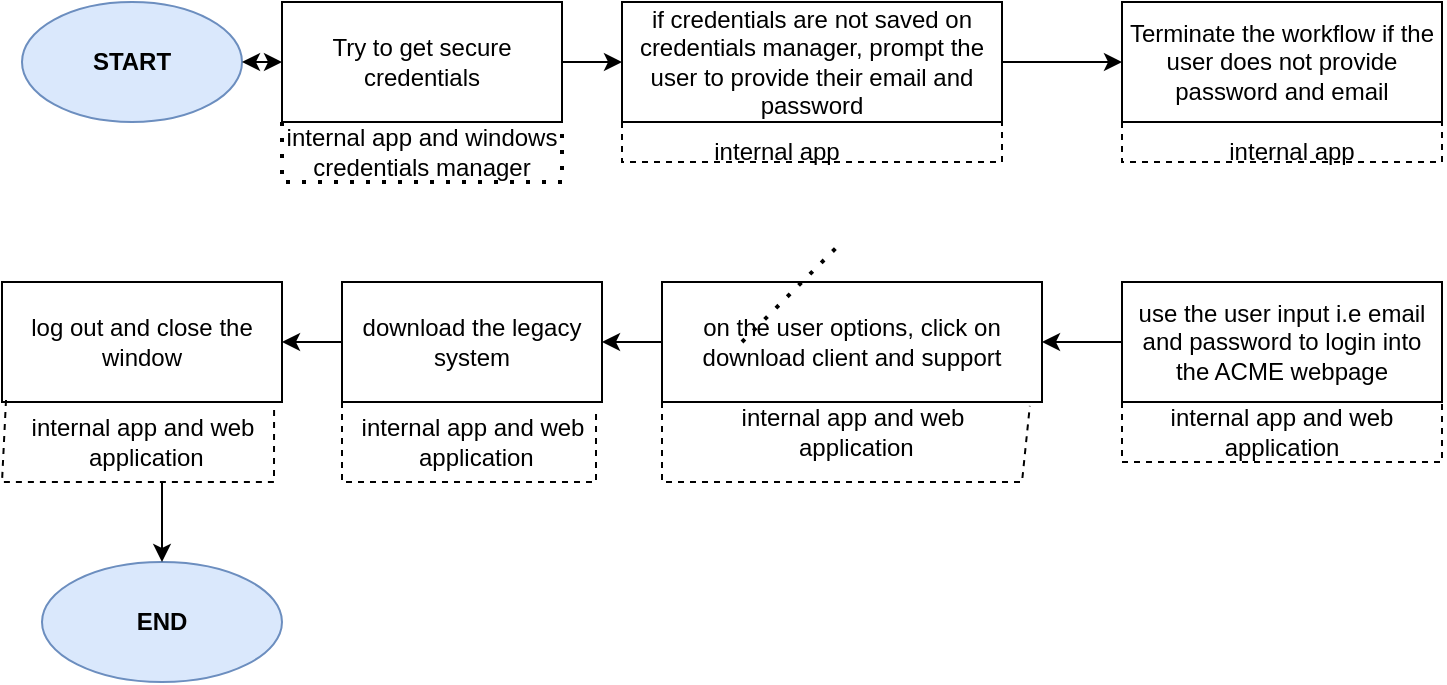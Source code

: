 <mxfile version="21.7.2" type="device">
  <diagram name="Page-1" id="9DxLFLcOH6YBi1vv-unC">
    <mxGraphModel dx="880" dy="425" grid="1" gridSize="10" guides="1" tooltips="1" connect="1" arrows="1" fold="1" page="1" pageScale="1" pageWidth="850" pageHeight="1100" math="0" shadow="0">
      <root>
        <mxCell id="0" />
        <mxCell id="1" parent="0" />
        <mxCell id="MGjnhTje5mc4lzbRgxG5-1" value="&lt;b&gt;START&lt;/b&gt;" style="ellipse;whiteSpace=wrap;html=1;fillColor=#dae8fc;strokeColor=#6c8ebf;" vertex="1" parent="1">
          <mxGeometry x="40" y="80" width="110" height="60" as="geometry" />
        </mxCell>
        <mxCell id="MGjnhTje5mc4lzbRgxG5-2" value="&lt;b&gt;END&lt;/b&gt;" style="ellipse;whiteSpace=wrap;html=1;fillColor=#dae8fc;strokeColor=#6c8ebf;" vertex="1" parent="1">
          <mxGeometry x="50" y="360" width="120" height="60" as="geometry" />
        </mxCell>
        <mxCell id="MGjnhTje5mc4lzbRgxG5-3" value="if credentials are not saved on credentials manager, prompt the user to provide their email and password" style="rounded=0;whiteSpace=wrap;html=1;" vertex="1" parent="1">
          <mxGeometry x="340" y="80" width="190" height="60" as="geometry" />
        </mxCell>
        <mxCell id="MGjnhTje5mc4lzbRgxG5-4" value="Try to get secure credentials" style="rounded=0;whiteSpace=wrap;html=1;" vertex="1" parent="1">
          <mxGeometry x="170" y="80" width="140" height="60" as="geometry" />
        </mxCell>
        <mxCell id="MGjnhTje5mc4lzbRgxG5-5" value="Terminate the workflow if the user does not provide password and email" style="rounded=0;whiteSpace=wrap;html=1;" vertex="1" parent="1">
          <mxGeometry x="590" y="80" width="160" height="60" as="geometry" />
        </mxCell>
        <mxCell id="MGjnhTje5mc4lzbRgxG5-6" value="use the user input i.e email and password to login into the ACME webpage" style="rounded=0;whiteSpace=wrap;html=1;" vertex="1" parent="1">
          <mxGeometry x="590" y="220" width="160" height="60" as="geometry" />
        </mxCell>
        <mxCell id="MGjnhTje5mc4lzbRgxG5-7" value="on the user options, click on download client and support" style="rounded=0;whiteSpace=wrap;html=1;" vertex="1" parent="1">
          <mxGeometry x="360" y="220" width="190" height="60" as="geometry" />
        </mxCell>
        <mxCell id="MGjnhTje5mc4lzbRgxG5-8" value="download the legacy system" style="rounded=0;whiteSpace=wrap;html=1;" vertex="1" parent="1">
          <mxGeometry x="200" y="220" width="130" height="60" as="geometry" />
        </mxCell>
        <mxCell id="MGjnhTje5mc4lzbRgxG5-9" value="log out and close the window" style="rounded=0;whiteSpace=wrap;html=1;" vertex="1" parent="1">
          <mxGeometry x="30" y="220" width="140" height="60" as="geometry" />
        </mxCell>
        <mxCell id="MGjnhTje5mc4lzbRgxG5-12" value="internal app and windows credentials manager" style="text;html=1;strokeColor=none;fillColor=none;align=center;verticalAlign=middle;whiteSpace=wrap;rounded=0;" vertex="1" parent="1">
          <mxGeometry x="170" y="140" width="140" height="30" as="geometry" />
        </mxCell>
        <mxCell id="MGjnhTje5mc4lzbRgxG5-13" value="internal app" style="text;html=1;strokeColor=none;fillColor=none;align=center;verticalAlign=middle;whiteSpace=wrap;rounded=0;" vertex="1" parent="1">
          <mxGeometry x="365" y="140" width="105" height="30" as="geometry" />
        </mxCell>
        <mxCell id="MGjnhTje5mc4lzbRgxG5-14" value="internal app" style="text;html=1;strokeColor=none;fillColor=none;align=center;verticalAlign=middle;whiteSpace=wrap;rounded=0;" vertex="1" parent="1">
          <mxGeometry x="630" y="140" width="90" height="30" as="geometry" />
        </mxCell>
        <mxCell id="MGjnhTje5mc4lzbRgxG5-15" value="internal app and web application" style="text;html=1;strokeColor=none;fillColor=none;align=center;verticalAlign=middle;whiteSpace=wrap;rounded=0;" vertex="1" parent="1">
          <mxGeometry x="610" y="280" width="120" height="30" as="geometry" />
        </mxCell>
        <mxCell id="MGjnhTje5mc4lzbRgxG5-16" value="internal app and web&lt;br&gt;&amp;nbsp;application" style="text;html=1;align=center;verticalAlign=middle;resizable=0;points=[];autosize=1;strokeColor=none;fillColor=none;" vertex="1" parent="1">
          <mxGeometry x="390" y="275" width="130" height="40" as="geometry" />
        </mxCell>
        <mxCell id="MGjnhTje5mc4lzbRgxG5-17" value="internal app and web&lt;br&gt;&amp;nbsp;application" style="text;html=1;align=center;verticalAlign=middle;resizable=0;points=[];autosize=1;strokeColor=none;fillColor=none;" vertex="1" parent="1">
          <mxGeometry x="200" y="280" width="130" height="40" as="geometry" />
        </mxCell>
        <mxCell id="MGjnhTje5mc4lzbRgxG5-18" value="internal app and web&lt;br&gt;&amp;nbsp;application" style="text;html=1;align=center;verticalAlign=middle;resizable=0;points=[];autosize=1;strokeColor=none;fillColor=none;" vertex="1" parent="1">
          <mxGeometry x="35" y="280" width="130" height="40" as="geometry" />
        </mxCell>
        <mxCell id="MGjnhTje5mc4lzbRgxG5-20" value="" style="endArrow=classic;html=1;rounded=0;entryX=0;entryY=0.5;entryDx=0;entryDy=0;exitX=1;exitY=0.5;exitDx=0;exitDy=0;" edge="1" parent="1" source="MGjnhTje5mc4lzbRgxG5-3" target="MGjnhTje5mc4lzbRgxG5-5">
          <mxGeometry width="50" height="50" relative="1" as="geometry">
            <mxPoint x="400" y="250" as="sourcePoint" />
            <mxPoint x="450" y="200" as="targetPoint" />
          </mxGeometry>
        </mxCell>
        <mxCell id="MGjnhTje5mc4lzbRgxG5-21" value="" style="endArrow=classic;html=1;rounded=0;entryX=0;entryY=0.5;entryDx=0;entryDy=0;exitX=1;exitY=0.5;exitDx=0;exitDy=0;" edge="1" parent="1" source="MGjnhTje5mc4lzbRgxG5-4" target="MGjnhTje5mc4lzbRgxG5-3">
          <mxGeometry width="50" height="50" relative="1" as="geometry">
            <mxPoint x="400" y="250" as="sourcePoint" />
            <mxPoint x="450" y="200" as="targetPoint" />
          </mxGeometry>
        </mxCell>
        <mxCell id="MGjnhTje5mc4lzbRgxG5-22" value="" style="endArrow=classic;html=1;rounded=0;entryX=1;entryY=0.5;entryDx=0;entryDy=0;" edge="1" parent="1" target="MGjnhTje5mc4lzbRgxG5-8">
          <mxGeometry width="50" height="50" relative="1" as="geometry">
            <mxPoint x="360" y="250" as="sourcePoint" />
            <mxPoint x="450" y="200" as="targetPoint" />
          </mxGeometry>
        </mxCell>
        <mxCell id="MGjnhTje5mc4lzbRgxG5-23" value="" style="endArrow=classic;html=1;rounded=0;entryX=1;entryY=0.5;entryDx=0;entryDy=0;exitX=0;exitY=0.5;exitDx=0;exitDy=0;" edge="1" parent="1" source="MGjnhTje5mc4lzbRgxG5-6" target="MGjnhTje5mc4lzbRgxG5-7">
          <mxGeometry width="50" height="50" relative="1" as="geometry">
            <mxPoint x="400" y="250" as="sourcePoint" />
            <mxPoint x="450" y="200" as="targetPoint" />
          </mxGeometry>
        </mxCell>
        <mxCell id="MGjnhTje5mc4lzbRgxG5-25" value="" style="endArrow=classic;html=1;rounded=0;entryX=1;entryY=0.5;entryDx=0;entryDy=0;exitX=0;exitY=0.5;exitDx=0;exitDy=0;" edge="1" parent="1" source="MGjnhTje5mc4lzbRgxG5-8" target="MGjnhTje5mc4lzbRgxG5-9">
          <mxGeometry width="50" height="50" relative="1" as="geometry">
            <mxPoint x="400" y="250" as="sourcePoint" />
            <mxPoint x="450" y="200" as="targetPoint" />
          </mxGeometry>
        </mxCell>
        <mxCell id="MGjnhTje5mc4lzbRgxG5-29" value="" style="endArrow=none;dashed=1;html=1;rounded=0;entryX=1;entryY=1;entryDx=0;entryDy=0;exitX=0;exitY=1;exitDx=0;exitDy=0;" edge="1" parent="1" source="MGjnhTje5mc4lzbRgxG5-5" target="MGjnhTje5mc4lzbRgxG5-5">
          <mxGeometry width="50" height="50" relative="1" as="geometry">
            <mxPoint x="400" y="250" as="sourcePoint" />
            <mxPoint x="450" y="200" as="targetPoint" />
            <Array as="points">
              <mxPoint x="590" y="160" />
              <mxPoint x="750" y="160" />
            </Array>
          </mxGeometry>
        </mxCell>
        <mxCell id="MGjnhTje5mc4lzbRgxG5-32" value="" style="endArrow=none;dashed=1;html=1;rounded=0;entryX=1;entryY=1;entryDx=0;entryDy=0;exitX=0;exitY=1;exitDx=0;exitDy=0;" edge="1" parent="1" source="MGjnhTje5mc4lzbRgxG5-3" target="MGjnhTje5mc4lzbRgxG5-3">
          <mxGeometry width="50" height="50" relative="1" as="geometry">
            <mxPoint x="400" y="250" as="sourcePoint" />
            <mxPoint x="450" y="200" as="targetPoint" />
            <Array as="points">
              <mxPoint x="340" y="160" />
              <mxPoint x="530" y="160" />
            </Array>
          </mxGeometry>
        </mxCell>
        <mxCell id="MGjnhTje5mc4lzbRgxG5-33" value="" style="endArrow=none;dashed=1;html=1;dashPattern=1 3;strokeWidth=2;rounded=0;entryX=1;entryY=0;entryDx=0;entryDy=0;exitX=0;exitY=0;exitDx=0;exitDy=0;" edge="1" parent="1" source="MGjnhTje5mc4lzbRgxG5-12" target="MGjnhTje5mc4lzbRgxG5-12">
          <mxGeometry width="50" height="50" relative="1" as="geometry">
            <mxPoint x="400" y="250" as="sourcePoint" />
            <mxPoint x="450" y="200" as="targetPoint" />
            <Array as="points">
              <mxPoint x="170" y="170" />
              <mxPoint x="310" y="170" />
            </Array>
          </mxGeometry>
        </mxCell>
        <mxCell id="MGjnhTje5mc4lzbRgxG5-34" value="" style="endArrow=none;dashed=1;html=1;rounded=0;entryX=1;entryY=1;entryDx=0;entryDy=0;exitX=0;exitY=1;exitDx=0;exitDy=0;" edge="1" parent="1" source="MGjnhTje5mc4lzbRgxG5-6" target="MGjnhTje5mc4lzbRgxG5-6">
          <mxGeometry width="50" height="50" relative="1" as="geometry">
            <mxPoint x="400" y="250" as="sourcePoint" />
            <mxPoint x="450" y="200" as="targetPoint" />
            <Array as="points">
              <mxPoint x="590" y="310" />
              <mxPoint x="750" y="310" />
            </Array>
          </mxGeometry>
        </mxCell>
        <mxCell id="MGjnhTje5mc4lzbRgxG5-35" value="" style="endArrow=none;dashed=1;html=1;rounded=0;exitX=0;exitY=1;exitDx=0;exitDy=0;entryX=0.968;entryY=1.033;entryDx=0;entryDy=0;entryPerimeter=0;" edge="1" parent="1" source="MGjnhTje5mc4lzbRgxG5-7" target="MGjnhTje5mc4lzbRgxG5-7">
          <mxGeometry width="50" height="50" relative="1" as="geometry">
            <mxPoint x="400" y="250" as="sourcePoint" />
            <mxPoint x="450" y="200" as="targetPoint" />
            <Array as="points">
              <mxPoint x="360" y="320" />
              <mxPoint x="540" y="320" />
            </Array>
          </mxGeometry>
        </mxCell>
        <mxCell id="MGjnhTje5mc4lzbRgxG5-36" value="" style="endArrow=none;dashed=1;html=1;rounded=0;entryX=0.977;entryY=0.075;entryDx=0;entryDy=0;entryPerimeter=0;exitX=0;exitY=1;exitDx=0;exitDy=0;" edge="1" parent="1" source="MGjnhTje5mc4lzbRgxG5-8" target="MGjnhTje5mc4lzbRgxG5-17">
          <mxGeometry width="50" height="50" relative="1" as="geometry">
            <mxPoint x="400" y="250" as="sourcePoint" />
            <mxPoint x="450" y="200" as="targetPoint" />
            <Array as="points">
              <mxPoint x="200" y="320" />
              <mxPoint x="327" y="320" />
            </Array>
          </mxGeometry>
        </mxCell>
        <mxCell id="MGjnhTje5mc4lzbRgxG5-37" value="" style="endArrow=none;dashed=1;html=1;dashPattern=1 3;strokeWidth=2;rounded=0;" edge="1" parent="1">
          <mxGeometry width="50" height="50" relative="1" as="geometry">
            <mxPoint x="400" y="250" as="sourcePoint" />
            <mxPoint x="450" y="200" as="targetPoint" />
          </mxGeometry>
        </mxCell>
        <mxCell id="MGjnhTje5mc4lzbRgxG5-38" value="" style="endArrow=none;dashed=1;html=1;rounded=0;entryX=1.008;entryY=0.075;entryDx=0;entryDy=0;entryPerimeter=0;exitX=-0.023;exitY=-0.025;exitDx=0;exitDy=0;exitPerimeter=0;" edge="1" parent="1" source="MGjnhTje5mc4lzbRgxG5-18" target="MGjnhTje5mc4lzbRgxG5-18">
          <mxGeometry width="50" height="50" relative="1" as="geometry">
            <mxPoint x="400" y="250" as="sourcePoint" />
            <mxPoint x="450" y="200" as="targetPoint" />
            <Array as="points">
              <mxPoint x="30" y="320" />
              <mxPoint x="166" y="320" />
            </Array>
          </mxGeometry>
        </mxCell>
        <mxCell id="MGjnhTje5mc4lzbRgxG5-39" value="" style="endArrow=classic;startArrow=classic;html=1;rounded=0;entryX=0;entryY=0.5;entryDx=0;entryDy=0;exitX=1;exitY=0.5;exitDx=0;exitDy=0;" edge="1" parent="1" source="MGjnhTje5mc4lzbRgxG5-1" target="MGjnhTje5mc4lzbRgxG5-4">
          <mxGeometry width="50" height="50" relative="1" as="geometry">
            <mxPoint x="400" y="250" as="sourcePoint" />
            <mxPoint x="450" y="200" as="targetPoint" />
          </mxGeometry>
        </mxCell>
        <mxCell id="MGjnhTje5mc4lzbRgxG5-40" value="" style="endArrow=classic;html=1;rounded=0;entryX=0.5;entryY=0;entryDx=0;entryDy=0;" edge="1" parent="1" target="MGjnhTje5mc4lzbRgxG5-2">
          <mxGeometry width="50" height="50" relative="1" as="geometry">
            <mxPoint x="110" y="320" as="sourcePoint" />
            <mxPoint x="450" y="200" as="targetPoint" />
          </mxGeometry>
        </mxCell>
      </root>
    </mxGraphModel>
  </diagram>
</mxfile>
